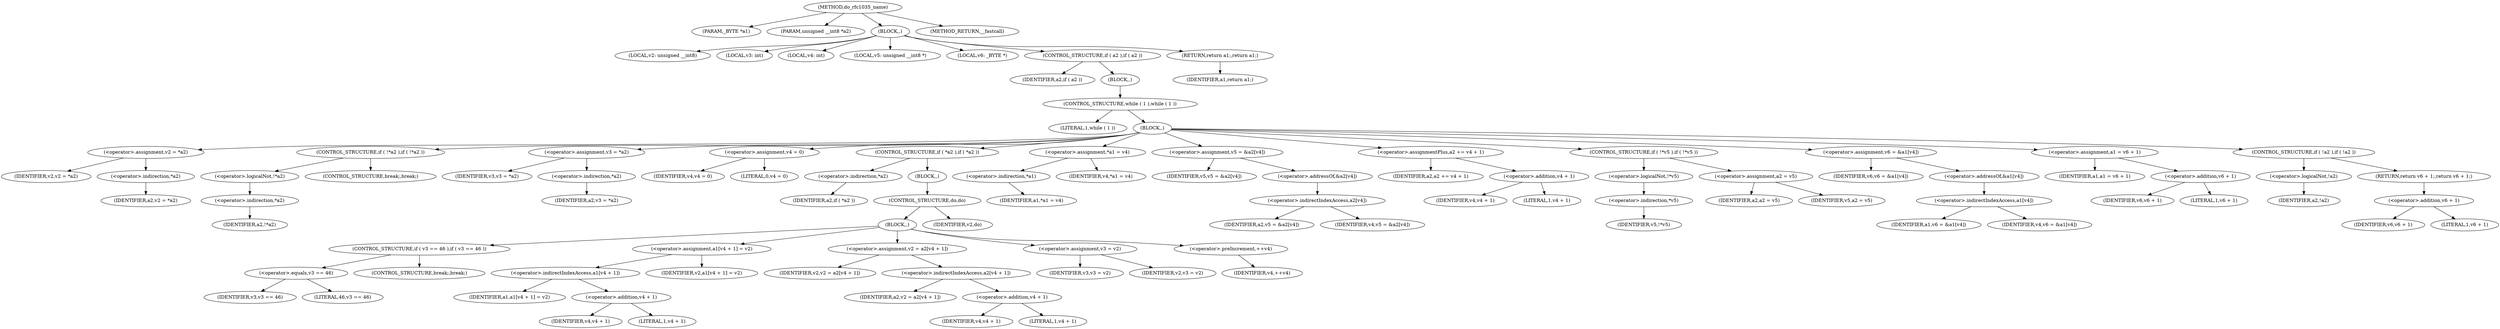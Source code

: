 digraph do_rfc1035_name {  
"1000106" [label = "(METHOD,do_rfc1035_name)" ]
"1000107" [label = "(PARAM,_BYTE *a1)" ]
"1000108" [label = "(PARAM,unsigned __int8 *a2)" ]
"1000109" [label = "(BLOCK,,)" ]
"1000110" [label = "(LOCAL,v2: unsigned __int8)" ]
"1000111" [label = "(LOCAL,v3: int)" ]
"1000112" [label = "(LOCAL,v4: int)" ]
"1000113" [label = "(LOCAL,v5: unsigned __int8 *)" ]
"1000114" [label = "(LOCAL,v6: _BYTE *)" ]
"1000115" [label = "(CONTROL_STRUCTURE,if ( a2 ),if ( a2 ))" ]
"1000116" [label = "(IDENTIFIER,a2,if ( a2 ))" ]
"1000117" [label = "(BLOCK,,)" ]
"1000118" [label = "(CONTROL_STRUCTURE,while ( 1 ),while ( 1 ))" ]
"1000119" [label = "(LITERAL,1,while ( 1 ))" ]
"1000120" [label = "(BLOCK,,)" ]
"1000121" [label = "(<operator>.assignment,v2 = *a2)" ]
"1000122" [label = "(IDENTIFIER,v2,v2 = *a2)" ]
"1000123" [label = "(<operator>.indirection,*a2)" ]
"1000124" [label = "(IDENTIFIER,a2,v2 = *a2)" ]
"1000125" [label = "(CONTROL_STRUCTURE,if ( !*a2 ),if ( !*a2 ))" ]
"1000126" [label = "(<operator>.logicalNot,!*a2)" ]
"1000127" [label = "(<operator>.indirection,*a2)" ]
"1000128" [label = "(IDENTIFIER,a2,!*a2)" ]
"1000129" [label = "(CONTROL_STRUCTURE,break;,break;)" ]
"1000130" [label = "(<operator>.assignment,v3 = *a2)" ]
"1000131" [label = "(IDENTIFIER,v3,v3 = *a2)" ]
"1000132" [label = "(<operator>.indirection,*a2)" ]
"1000133" [label = "(IDENTIFIER,a2,v3 = *a2)" ]
"1000134" [label = "(<operator>.assignment,v4 = 0)" ]
"1000135" [label = "(IDENTIFIER,v4,v4 = 0)" ]
"1000136" [label = "(LITERAL,0,v4 = 0)" ]
"1000137" [label = "(CONTROL_STRUCTURE,if ( *a2 ),if ( *a2 ))" ]
"1000138" [label = "(<operator>.indirection,*a2)" ]
"1000139" [label = "(IDENTIFIER,a2,if ( *a2 ))" ]
"1000140" [label = "(BLOCK,,)" ]
"1000141" [label = "(CONTROL_STRUCTURE,do,do)" ]
"1000142" [label = "(BLOCK,,)" ]
"1000143" [label = "(CONTROL_STRUCTURE,if ( v3 == 46 ),if ( v3 == 46 ))" ]
"1000144" [label = "(<operator>.equals,v3 == 46)" ]
"1000145" [label = "(IDENTIFIER,v3,v3 == 46)" ]
"1000146" [label = "(LITERAL,46,v3 == 46)" ]
"1000147" [label = "(CONTROL_STRUCTURE,break;,break;)" ]
"1000148" [label = "(<operator>.assignment,a1[v4 + 1] = v2)" ]
"1000149" [label = "(<operator>.indirectIndexAccess,a1[v4 + 1])" ]
"1000150" [label = "(IDENTIFIER,a1,a1[v4 + 1] = v2)" ]
"1000151" [label = "(<operator>.addition,v4 + 1)" ]
"1000152" [label = "(IDENTIFIER,v4,v4 + 1)" ]
"1000153" [label = "(LITERAL,1,v4 + 1)" ]
"1000154" [label = "(IDENTIFIER,v2,a1[v4 + 1] = v2)" ]
"1000155" [label = "(<operator>.assignment,v2 = a2[v4 + 1])" ]
"1000156" [label = "(IDENTIFIER,v2,v2 = a2[v4 + 1])" ]
"1000157" [label = "(<operator>.indirectIndexAccess,a2[v4 + 1])" ]
"1000158" [label = "(IDENTIFIER,a2,v2 = a2[v4 + 1])" ]
"1000159" [label = "(<operator>.addition,v4 + 1)" ]
"1000160" [label = "(IDENTIFIER,v4,v4 + 1)" ]
"1000161" [label = "(LITERAL,1,v4 + 1)" ]
"1000162" [label = "(<operator>.assignment,v3 = v2)" ]
"1000163" [label = "(IDENTIFIER,v3,v3 = v2)" ]
"1000164" [label = "(IDENTIFIER,v2,v3 = v2)" ]
"1000165" [label = "(<operator>.preIncrement,++v4)" ]
"1000166" [label = "(IDENTIFIER,v4,++v4)" ]
"1000167" [label = "(IDENTIFIER,v2,do)" ]
"1000168" [label = "(<operator>.assignment,*a1 = v4)" ]
"1000169" [label = "(<operator>.indirection,*a1)" ]
"1000170" [label = "(IDENTIFIER,a1,*a1 = v4)" ]
"1000171" [label = "(IDENTIFIER,v4,*a1 = v4)" ]
"1000172" [label = "(<operator>.assignment,v5 = &a2[v4])" ]
"1000173" [label = "(IDENTIFIER,v5,v5 = &a2[v4])" ]
"1000174" [label = "(<operator>.addressOf,&a2[v4])" ]
"1000175" [label = "(<operator>.indirectIndexAccess,a2[v4])" ]
"1000176" [label = "(IDENTIFIER,a2,v5 = &a2[v4])" ]
"1000177" [label = "(IDENTIFIER,v4,v5 = &a2[v4])" ]
"1000178" [label = "(<operator>.assignmentPlus,a2 += v4 + 1)" ]
"1000179" [label = "(IDENTIFIER,a2,a2 += v4 + 1)" ]
"1000180" [label = "(<operator>.addition,v4 + 1)" ]
"1000181" [label = "(IDENTIFIER,v4,v4 + 1)" ]
"1000182" [label = "(LITERAL,1,v4 + 1)" ]
"1000183" [label = "(CONTROL_STRUCTURE,if ( !*v5 ),if ( !*v5 ))" ]
"1000184" [label = "(<operator>.logicalNot,!*v5)" ]
"1000185" [label = "(<operator>.indirection,*v5)" ]
"1000186" [label = "(IDENTIFIER,v5,!*v5)" ]
"1000187" [label = "(<operator>.assignment,a2 = v5)" ]
"1000188" [label = "(IDENTIFIER,a2,a2 = v5)" ]
"1000189" [label = "(IDENTIFIER,v5,a2 = v5)" ]
"1000190" [label = "(<operator>.assignment,v6 = &a1[v4])" ]
"1000191" [label = "(IDENTIFIER,v6,v6 = &a1[v4])" ]
"1000192" [label = "(<operator>.addressOf,&a1[v4])" ]
"1000193" [label = "(<operator>.indirectIndexAccess,a1[v4])" ]
"1000194" [label = "(IDENTIFIER,a1,v6 = &a1[v4])" ]
"1000195" [label = "(IDENTIFIER,v4,v6 = &a1[v4])" ]
"1000196" [label = "(<operator>.assignment,a1 = v6 + 1)" ]
"1000197" [label = "(IDENTIFIER,a1,a1 = v6 + 1)" ]
"1000198" [label = "(<operator>.addition,v6 + 1)" ]
"1000199" [label = "(IDENTIFIER,v6,v6 + 1)" ]
"1000200" [label = "(LITERAL,1,v6 + 1)" ]
"1000201" [label = "(CONTROL_STRUCTURE,if ( !a2 ),if ( !a2 ))" ]
"1000202" [label = "(<operator>.logicalNot,!a2)" ]
"1000203" [label = "(IDENTIFIER,a2,!a2)" ]
"1000204" [label = "(RETURN,return v6 + 1;,return v6 + 1;)" ]
"1000205" [label = "(<operator>.addition,v6 + 1)" ]
"1000206" [label = "(IDENTIFIER,v6,v6 + 1)" ]
"1000207" [label = "(LITERAL,1,v6 + 1)" ]
"1000208" [label = "(RETURN,return a1;,return a1;)" ]
"1000209" [label = "(IDENTIFIER,a1,return a1;)" ]
"1000210" [label = "(METHOD_RETURN,__fastcall)" ]
  "1000106" -> "1000107" 
  "1000106" -> "1000108" 
  "1000106" -> "1000109" 
  "1000106" -> "1000210" 
  "1000109" -> "1000110" 
  "1000109" -> "1000111" 
  "1000109" -> "1000112" 
  "1000109" -> "1000113" 
  "1000109" -> "1000114" 
  "1000109" -> "1000115" 
  "1000109" -> "1000208" 
  "1000115" -> "1000116" 
  "1000115" -> "1000117" 
  "1000117" -> "1000118" 
  "1000118" -> "1000119" 
  "1000118" -> "1000120" 
  "1000120" -> "1000121" 
  "1000120" -> "1000125" 
  "1000120" -> "1000130" 
  "1000120" -> "1000134" 
  "1000120" -> "1000137" 
  "1000120" -> "1000168" 
  "1000120" -> "1000172" 
  "1000120" -> "1000178" 
  "1000120" -> "1000183" 
  "1000120" -> "1000190" 
  "1000120" -> "1000196" 
  "1000120" -> "1000201" 
  "1000121" -> "1000122" 
  "1000121" -> "1000123" 
  "1000123" -> "1000124" 
  "1000125" -> "1000126" 
  "1000125" -> "1000129" 
  "1000126" -> "1000127" 
  "1000127" -> "1000128" 
  "1000130" -> "1000131" 
  "1000130" -> "1000132" 
  "1000132" -> "1000133" 
  "1000134" -> "1000135" 
  "1000134" -> "1000136" 
  "1000137" -> "1000138" 
  "1000137" -> "1000140" 
  "1000138" -> "1000139" 
  "1000140" -> "1000141" 
  "1000141" -> "1000142" 
  "1000141" -> "1000167" 
  "1000142" -> "1000143" 
  "1000142" -> "1000148" 
  "1000142" -> "1000155" 
  "1000142" -> "1000162" 
  "1000142" -> "1000165" 
  "1000143" -> "1000144" 
  "1000143" -> "1000147" 
  "1000144" -> "1000145" 
  "1000144" -> "1000146" 
  "1000148" -> "1000149" 
  "1000148" -> "1000154" 
  "1000149" -> "1000150" 
  "1000149" -> "1000151" 
  "1000151" -> "1000152" 
  "1000151" -> "1000153" 
  "1000155" -> "1000156" 
  "1000155" -> "1000157" 
  "1000157" -> "1000158" 
  "1000157" -> "1000159" 
  "1000159" -> "1000160" 
  "1000159" -> "1000161" 
  "1000162" -> "1000163" 
  "1000162" -> "1000164" 
  "1000165" -> "1000166" 
  "1000168" -> "1000169" 
  "1000168" -> "1000171" 
  "1000169" -> "1000170" 
  "1000172" -> "1000173" 
  "1000172" -> "1000174" 
  "1000174" -> "1000175" 
  "1000175" -> "1000176" 
  "1000175" -> "1000177" 
  "1000178" -> "1000179" 
  "1000178" -> "1000180" 
  "1000180" -> "1000181" 
  "1000180" -> "1000182" 
  "1000183" -> "1000184" 
  "1000183" -> "1000187" 
  "1000184" -> "1000185" 
  "1000185" -> "1000186" 
  "1000187" -> "1000188" 
  "1000187" -> "1000189" 
  "1000190" -> "1000191" 
  "1000190" -> "1000192" 
  "1000192" -> "1000193" 
  "1000193" -> "1000194" 
  "1000193" -> "1000195" 
  "1000196" -> "1000197" 
  "1000196" -> "1000198" 
  "1000198" -> "1000199" 
  "1000198" -> "1000200" 
  "1000201" -> "1000202" 
  "1000201" -> "1000204" 
  "1000202" -> "1000203" 
  "1000204" -> "1000205" 
  "1000205" -> "1000206" 
  "1000205" -> "1000207" 
  "1000208" -> "1000209" 
}
